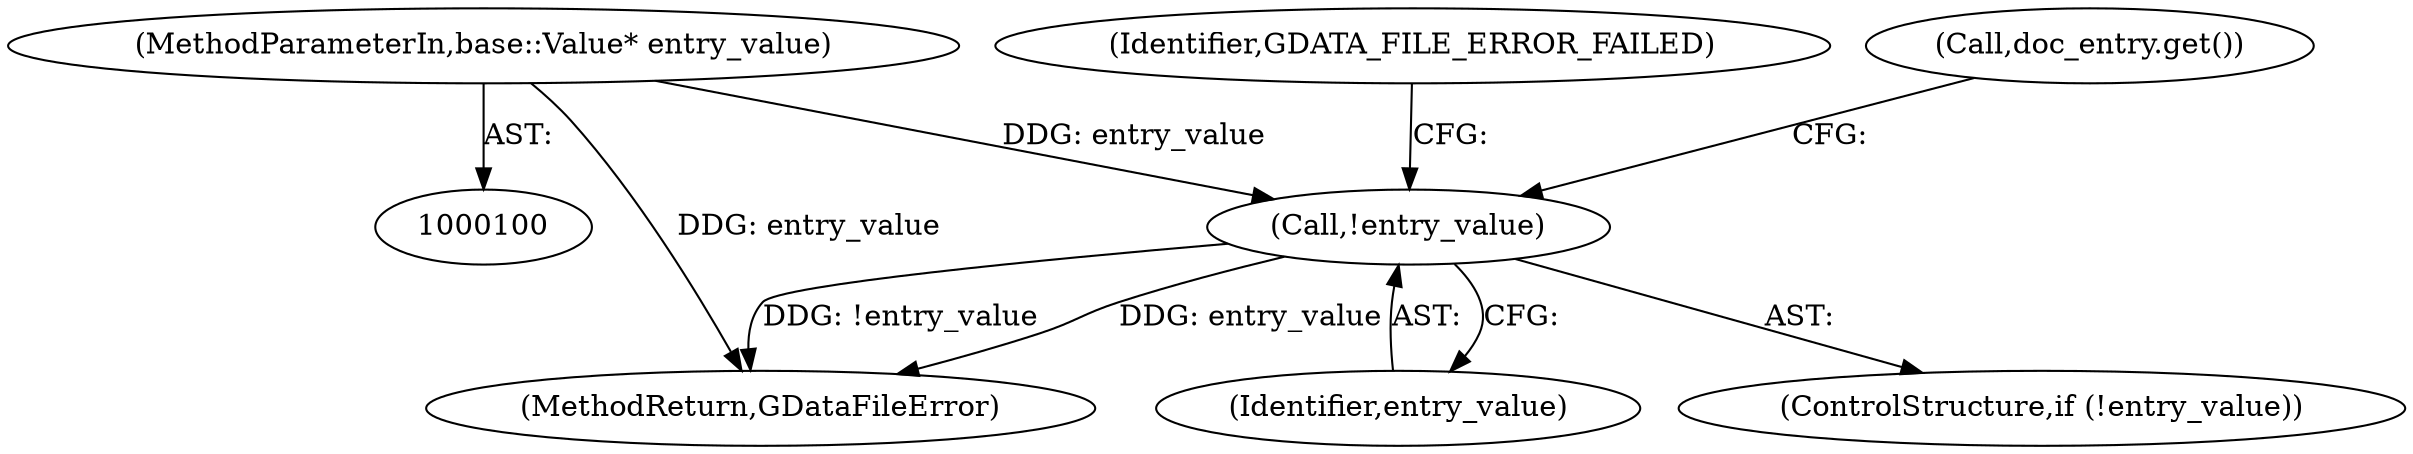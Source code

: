 digraph "0_Chrome_dd3b6fe574edad231c01c78e4647a74c38dc4178@pointer" {
"1000108" [label="(Call,!entry_value)"];
"1000102" [label="(MethodParameterIn,base::Value* entry_value)"];
"1000111" [label="(Identifier,GDATA_FILE_ERROR_FAILED)"];
"1000115" [label="(Call,doc_entry.get())"];
"1000108" [label="(Call,!entry_value)"];
"1000109" [label="(Identifier,entry_value)"];
"1000153" [label="(MethodReturn,GDataFileError)"];
"1000107" [label="(ControlStructure,if (!entry_value))"];
"1000102" [label="(MethodParameterIn,base::Value* entry_value)"];
"1000108" -> "1000107"  [label="AST: "];
"1000108" -> "1000109"  [label="CFG: "];
"1000109" -> "1000108"  [label="AST: "];
"1000111" -> "1000108"  [label="CFG: "];
"1000115" -> "1000108"  [label="CFG: "];
"1000108" -> "1000153"  [label="DDG: !entry_value"];
"1000108" -> "1000153"  [label="DDG: entry_value"];
"1000102" -> "1000108"  [label="DDG: entry_value"];
"1000102" -> "1000100"  [label="AST: "];
"1000102" -> "1000153"  [label="DDG: entry_value"];
}
